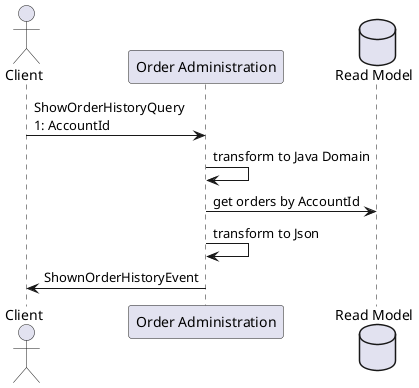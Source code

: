 @startuml
'https://plantuml.com/sequence-diagram

actor "Client" as C
participant "Order Administration" as OA
database "Read Model" as RM

C -> OA: ShowOrderHistoryQuery\n1: AccountId
OA -> OA: transform to Java Domain
OA -> RM: get orders by AccountId
OA -> OA: transform to Json
OA -> C: ShownOrderHistoryEvent

@enduml